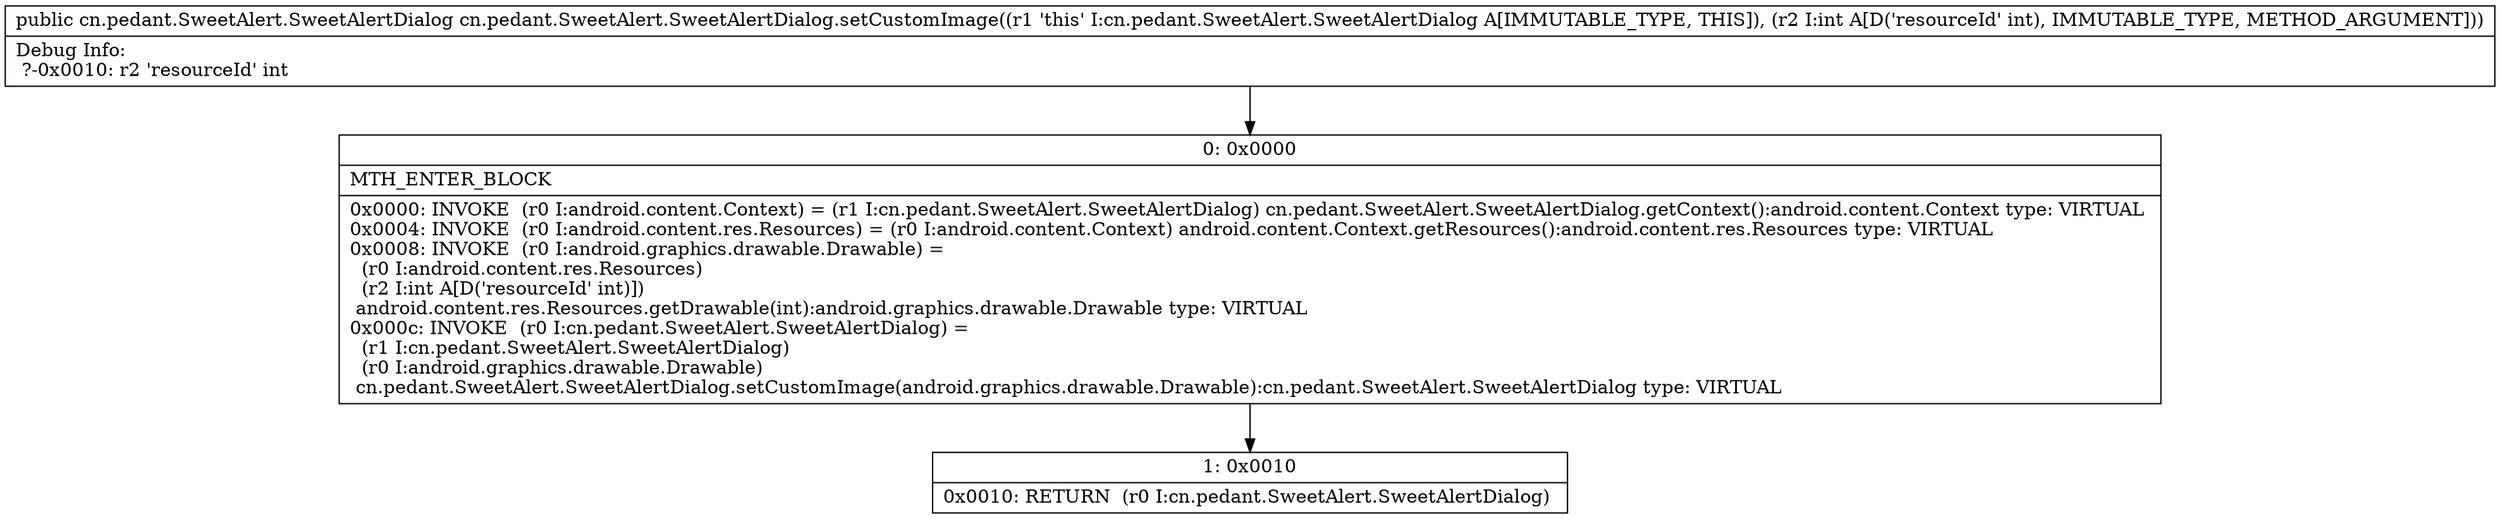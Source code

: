 digraph "CFG forcn.pedant.SweetAlert.SweetAlertDialog.setCustomImage(I)Lcn\/pedant\/SweetAlert\/SweetAlertDialog;" {
Node_0 [shape=record,label="{0\:\ 0x0000|MTH_ENTER_BLOCK\l|0x0000: INVOKE  (r0 I:android.content.Context) = (r1 I:cn.pedant.SweetAlert.SweetAlertDialog) cn.pedant.SweetAlert.SweetAlertDialog.getContext():android.content.Context type: VIRTUAL \l0x0004: INVOKE  (r0 I:android.content.res.Resources) = (r0 I:android.content.Context) android.content.Context.getResources():android.content.res.Resources type: VIRTUAL \l0x0008: INVOKE  (r0 I:android.graphics.drawable.Drawable) = \l  (r0 I:android.content.res.Resources)\l  (r2 I:int A[D('resourceId' int)])\l android.content.res.Resources.getDrawable(int):android.graphics.drawable.Drawable type: VIRTUAL \l0x000c: INVOKE  (r0 I:cn.pedant.SweetAlert.SweetAlertDialog) = \l  (r1 I:cn.pedant.SweetAlert.SweetAlertDialog)\l  (r0 I:android.graphics.drawable.Drawable)\l cn.pedant.SweetAlert.SweetAlertDialog.setCustomImage(android.graphics.drawable.Drawable):cn.pedant.SweetAlert.SweetAlertDialog type: VIRTUAL \l}"];
Node_1 [shape=record,label="{1\:\ 0x0010|0x0010: RETURN  (r0 I:cn.pedant.SweetAlert.SweetAlertDialog) \l}"];
MethodNode[shape=record,label="{public cn.pedant.SweetAlert.SweetAlertDialog cn.pedant.SweetAlert.SweetAlertDialog.setCustomImage((r1 'this' I:cn.pedant.SweetAlert.SweetAlertDialog A[IMMUTABLE_TYPE, THIS]), (r2 I:int A[D('resourceId' int), IMMUTABLE_TYPE, METHOD_ARGUMENT]))  | Debug Info:\l  ?\-0x0010: r2 'resourceId' int\l}"];
MethodNode -> Node_0;
Node_0 -> Node_1;
}

